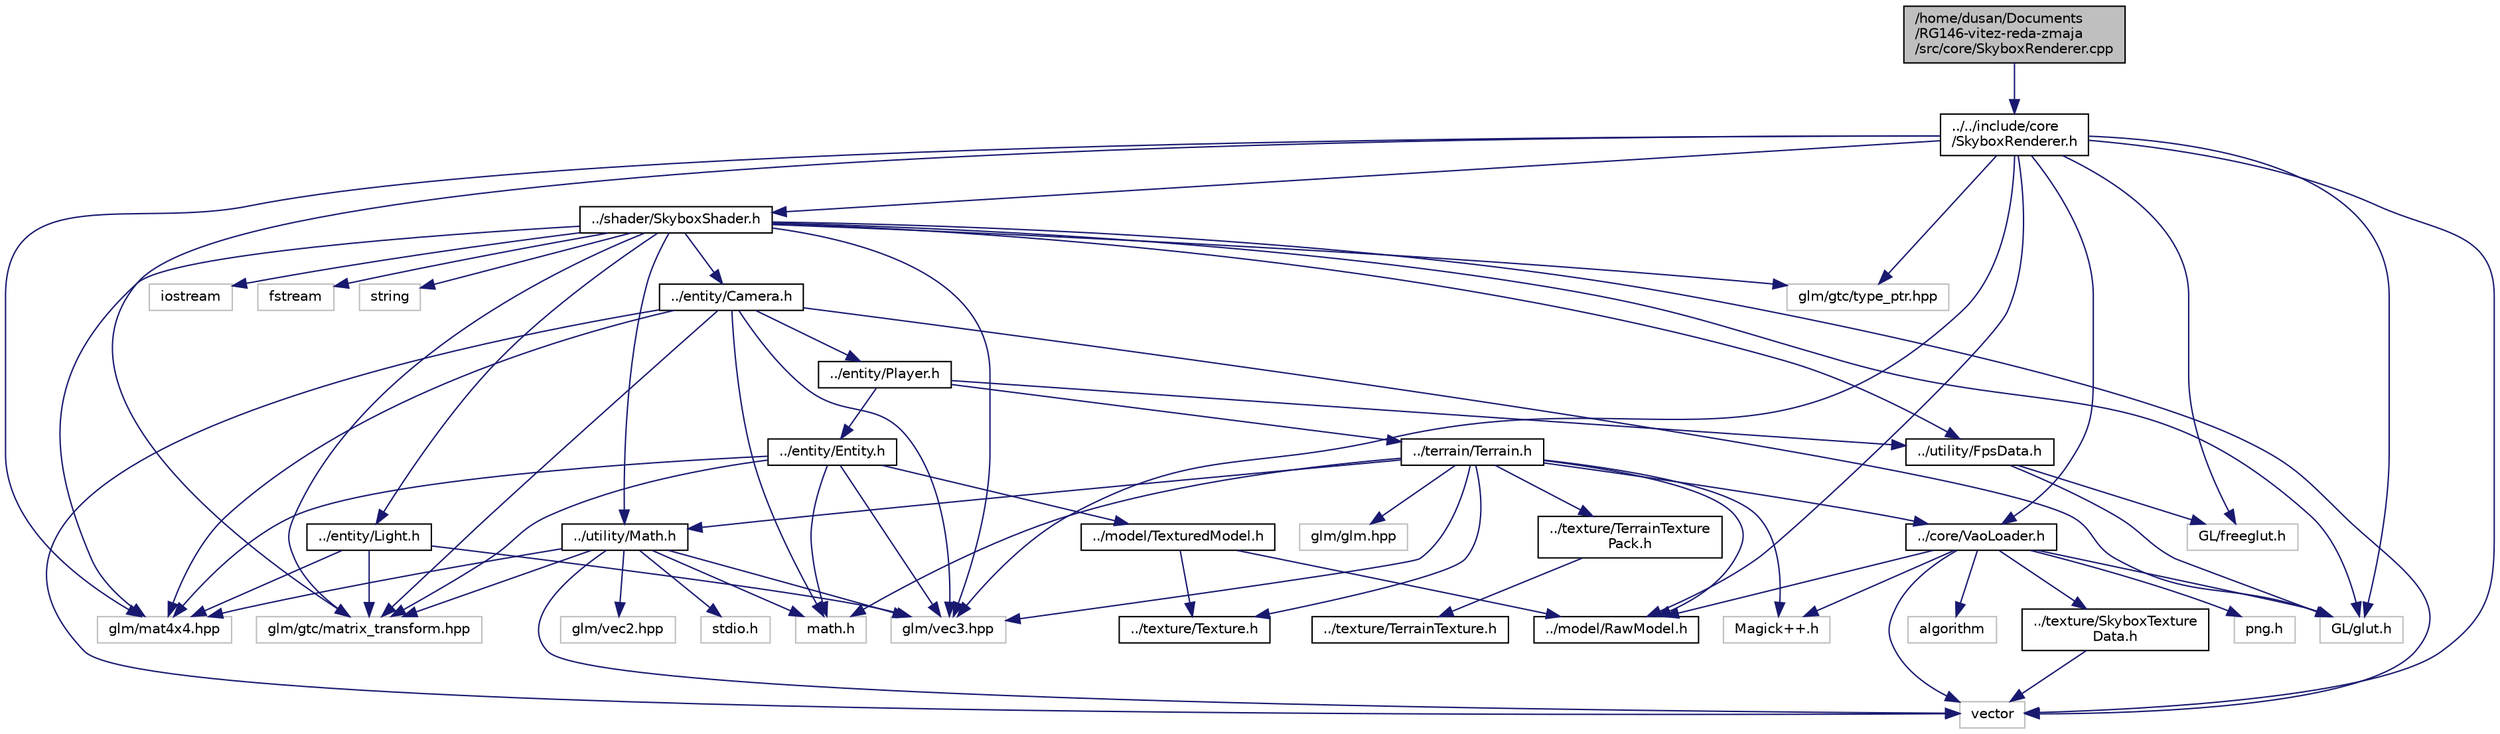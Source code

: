 digraph "/home/dusan/Documents/RG146-vitez-reda-zmaja/src/core/SkyboxRenderer.cpp"
{
  edge [fontname="Helvetica",fontsize="10",labelfontname="Helvetica",labelfontsize="10"];
  node [fontname="Helvetica",fontsize="10",shape=record];
  Node0 [label="/home/dusan/Documents\l/RG146-vitez-reda-zmaja\l/src/core/SkyboxRenderer.cpp",height=0.2,width=0.4,color="black", fillcolor="grey75", style="filled", fontcolor="black"];
  Node0 -> Node1 [color="midnightblue",fontsize="10",style="solid"];
  Node1 [label="../../include/core\l/SkyboxRenderer.h",height=0.2,width=0.4,color="black", fillcolor="white", style="filled",URL="$SkyboxRenderer_8h.html",tooltip="Deklaracija klase SkyboxRenderer. "];
  Node1 -> Node2 [color="midnightblue",fontsize="10",style="solid"];
  Node2 [label="../model/RawModel.h",height=0.2,width=0.4,color="black", fillcolor="white", style="filled",URL="$RawModel_8h.html",tooltip="Deklaracija klase RawModel. "];
  Node1 -> Node3 [color="midnightblue",fontsize="10",style="solid"];
  Node3 [label="../shader/SkyboxShader.h",height=0.2,width=0.4,color="black", fillcolor="white", style="filled",URL="$SkyboxShader_8h.html",tooltip="Deklaracija klase SkyboxShader. "];
  Node3 -> Node4 [color="midnightblue",fontsize="10",style="solid"];
  Node4 [label="../utility/Math.h",height=0.2,width=0.4,color="black", fillcolor="white", style="filled",URL="$Math_8h.html"];
  Node4 -> Node5 [color="midnightblue",fontsize="10",style="solid"];
  Node5 [label="math.h",height=0.2,width=0.4,color="grey75", fillcolor="white", style="filled"];
  Node4 -> Node6 [color="midnightblue",fontsize="10",style="solid"];
  Node6 [label="stdio.h",height=0.2,width=0.4,color="grey75", fillcolor="white", style="filled"];
  Node4 -> Node7 [color="midnightblue",fontsize="10",style="solid"];
  Node7 [label="vector",height=0.2,width=0.4,color="grey75", fillcolor="white", style="filled"];
  Node4 -> Node8 [color="midnightblue",fontsize="10",style="solid"];
  Node8 [label="glm/vec3.hpp",height=0.2,width=0.4,color="grey75", fillcolor="white", style="filled"];
  Node4 -> Node9 [color="midnightblue",fontsize="10",style="solid"];
  Node9 [label="glm/vec2.hpp",height=0.2,width=0.4,color="grey75", fillcolor="white", style="filled"];
  Node4 -> Node10 [color="midnightblue",fontsize="10",style="solid"];
  Node10 [label="glm/mat4x4.hpp",height=0.2,width=0.4,color="grey75", fillcolor="white", style="filled"];
  Node4 -> Node11 [color="midnightblue",fontsize="10",style="solid"];
  Node11 [label="glm/gtc/matrix_transform.hpp",height=0.2,width=0.4,color="grey75", fillcolor="white", style="filled"];
  Node3 -> Node12 [color="midnightblue",fontsize="10",style="solid"];
  Node12 [label="../entity/Camera.h",height=0.2,width=0.4,color="black", fillcolor="white", style="filled",URL="$Camera_8h.html",tooltip="Deklaracija klase Camera. "];
  Node12 -> Node13 [color="midnightblue",fontsize="10",style="solid"];
  Node13 [label="../entity/Player.h",height=0.2,width=0.4,color="black", fillcolor="white", style="filled",URL="$Player_8h.html",tooltip="Deklaracija klase Player. "];
  Node13 -> Node14 [color="midnightblue",fontsize="10",style="solid"];
  Node14 [label="../entity/Entity.h",height=0.2,width=0.4,color="black", fillcolor="white", style="filled",URL="$Entity_8h.html",tooltip="Deklaracija klase Entity. "];
  Node14 -> Node15 [color="midnightblue",fontsize="10",style="solid"];
  Node15 [label="../model/TexturedModel.h",height=0.2,width=0.4,color="black", fillcolor="white", style="filled",URL="$TexturedModel_8h.html",tooltip="Deklaracija klase TexturedModel. "];
  Node15 -> Node2 [color="midnightblue",fontsize="10",style="solid"];
  Node15 -> Node16 [color="midnightblue",fontsize="10",style="solid"];
  Node16 [label="../texture/Texture.h",height=0.2,width=0.4,color="black", fillcolor="white", style="filled",URL="$Texture_8h.html",tooltip="Deklaracija klase Texture. "];
  Node14 -> Node8 [color="midnightblue",fontsize="10",style="solid"];
  Node14 -> Node10 [color="midnightblue",fontsize="10",style="solid"];
  Node14 -> Node11 [color="midnightblue",fontsize="10",style="solid"];
  Node14 -> Node5 [color="midnightblue",fontsize="10",style="solid"];
  Node13 -> Node17 [color="midnightblue",fontsize="10",style="solid"];
  Node17 [label="../terrain/Terrain.h",height=0.2,width=0.4,color="black", fillcolor="white", style="filled",URL="$Terrain_8h.html",tooltip="Deklaracija klase Terrain. "];
  Node17 -> Node2 [color="midnightblue",fontsize="10",style="solid"];
  Node17 -> Node16 [color="midnightblue",fontsize="10",style="solid"];
  Node17 -> Node18 [color="midnightblue",fontsize="10",style="solid"];
  Node18 [label="../texture/TerrainTexture\lPack.h",height=0.2,width=0.4,color="black", fillcolor="white", style="filled",URL="$TerrainTexturePack_8h.html",tooltip="Deklaracija klase TerrainTexturePack. "];
  Node18 -> Node19 [color="midnightblue",fontsize="10",style="solid"];
  Node19 [label="../texture/TerrainTexture.h",height=0.2,width=0.4,color="black", fillcolor="white", style="filled",URL="$TerrainTexture_8h.html",tooltip="Deklaracija klase TerrainTexture. "];
  Node17 -> Node20 [color="midnightblue",fontsize="10",style="solid"];
  Node20 [label="../core/VaoLoader.h",height=0.2,width=0.4,color="black", fillcolor="white", style="filled",URL="$VaoLoader_8h.html",tooltip="Deklaracija klase VaoLoader. "];
  Node20 -> Node2 [color="midnightblue",fontsize="10",style="solid"];
  Node20 -> Node21 [color="midnightblue",fontsize="10",style="solid"];
  Node21 [label="../texture/SkyboxTexture\lData.h",height=0.2,width=0.4,color="black", fillcolor="white", style="filled",URL="$SkyboxTextureData_8h.html"];
  Node21 -> Node7 [color="midnightblue",fontsize="10",style="solid"];
  Node20 -> Node22 [color="midnightblue",fontsize="10",style="solid"];
  Node22 [label="GL/glut.h",height=0.2,width=0.4,color="grey75", fillcolor="white", style="filled"];
  Node20 -> Node23 [color="midnightblue",fontsize="10",style="solid"];
  Node23 [label="png.h",height=0.2,width=0.4,color="grey75", fillcolor="white", style="filled"];
  Node20 -> Node7 [color="midnightblue",fontsize="10",style="solid"];
  Node20 -> Node24 [color="midnightblue",fontsize="10",style="solid"];
  Node24 [label="algorithm",height=0.2,width=0.4,color="grey75", fillcolor="white", style="filled"];
  Node20 -> Node25 [color="midnightblue",fontsize="10",style="solid"];
  Node25 [label="Magick++.h",height=0.2,width=0.4,color="grey75", fillcolor="white", style="filled"];
  Node17 -> Node4 [color="midnightblue",fontsize="10",style="solid"];
  Node17 -> Node25 [color="midnightblue",fontsize="10",style="solid"];
  Node17 -> Node5 [color="midnightblue",fontsize="10",style="solid"];
  Node17 -> Node8 [color="midnightblue",fontsize="10",style="solid"];
  Node17 -> Node26 [color="midnightblue",fontsize="10",style="solid"];
  Node26 [label="glm/glm.hpp",height=0.2,width=0.4,color="grey75", fillcolor="white", style="filled"];
  Node13 -> Node27 [color="midnightblue",fontsize="10",style="solid"];
  Node27 [label="../utility/FpsData.h",height=0.2,width=0.4,color="black", fillcolor="white", style="filled",URL="$FpsData_8h.html",tooltip="Deklaracija klase FpsData. "];
  Node27 -> Node22 [color="midnightblue",fontsize="10",style="solid"];
  Node27 -> Node28 [color="midnightblue",fontsize="10",style="solid"];
  Node28 [label="GL/freeglut.h",height=0.2,width=0.4,color="grey75", fillcolor="white", style="filled"];
  Node12 -> Node7 [color="midnightblue",fontsize="10",style="solid"];
  Node12 -> Node5 [color="midnightblue",fontsize="10",style="solid"];
  Node12 -> Node8 [color="midnightblue",fontsize="10",style="solid"];
  Node12 -> Node10 [color="midnightblue",fontsize="10",style="solid"];
  Node12 -> Node11 [color="midnightblue",fontsize="10",style="solid"];
  Node12 -> Node22 [color="midnightblue",fontsize="10",style="solid"];
  Node3 -> Node29 [color="midnightblue",fontsize="10",style="solid"];
  Node29 [label="../entity/Light.h",height=0.2,width=0.4,color="black", fillcolor="white", style="filled",URL="$Light_8h.html"];
  Node29 -> Node8 [color="midnightblue",fontsize="10",style="solid"];
  Node29 -> Node10 [color="midnightblue",fontsize="10",style="solid"];
  Node29 -> Node11 [color="midnightblue",fontsize="10",style="solid"];
  Node3 -> Node27 [color="midnightblue",fontsize="10",style="solid"];
  Node3 -> Node22 [color="midnightblue",fontsize="10",style="solid"];
  Node3 -> Node30 [color="midnightblue",fontsize="10",style="solid"];
  Node30 [label="iostream",height=0.2,width=0.4,color="grey75", fillcolor="white", style="filled"];
  Node3 -> Node7 [color="midnightblue",fontsize="10",style="solid"];
  Node3 -> Node31 [color="midnightblue",fontsize="10",style="solid"];
  Node31 [label="fstream",height=0.2,width=0.4,color="grey75", fillcolor="white", style="filled"];
  Node3 -> Node32 [color="midnightblue",fontsize="10",style="solid"];
  Node32 [label="string",height=0.2,width=0.4,color="grey75", fillcolor="white", style="filled"];
  Node3 -> Node8 [color="midnightblue",fontsize="10",style="solid"];
  Node3 -> Node10 [color="midnightblue",fontsize="10",style="solid"];
  Node3 -> Node11 [color="midnightblue",fontsize="10",style="solid"];
  Node3 -> Node33 [color="midnightblue",fontsize="10",style="solid"];
  Node33 [label="glm/gtc/type_ptr.hpp",height=0.2,width=0.4,color="grey75", fillcolor="white", style="filled"];
  Node1 -> Node20 [color="midnightblue",fontsize="10",style="solid"];
  Node1 -> Node22 [color="midnightblue",fontsize="10",style="solid"];
  Node1 -> Node28 [color="midnightblue",fontsize="10",style="solid"];
  Node1 -> Node8 [color="midnightblue",fontsize="10",style="solid"];
  Node1 -> Node10 [color="midnightblue",fontsize="10",style="solid"];
  Node1 -> Node11 [color="midnightblue",fontsize="10",style="solid"];
  Node1 -> Node33 [color="midnightblue",fontsize="10",style="solid"];
  Node1 -> Node7 [color="midnightblue",fontsize="10",style="solid"];
}
